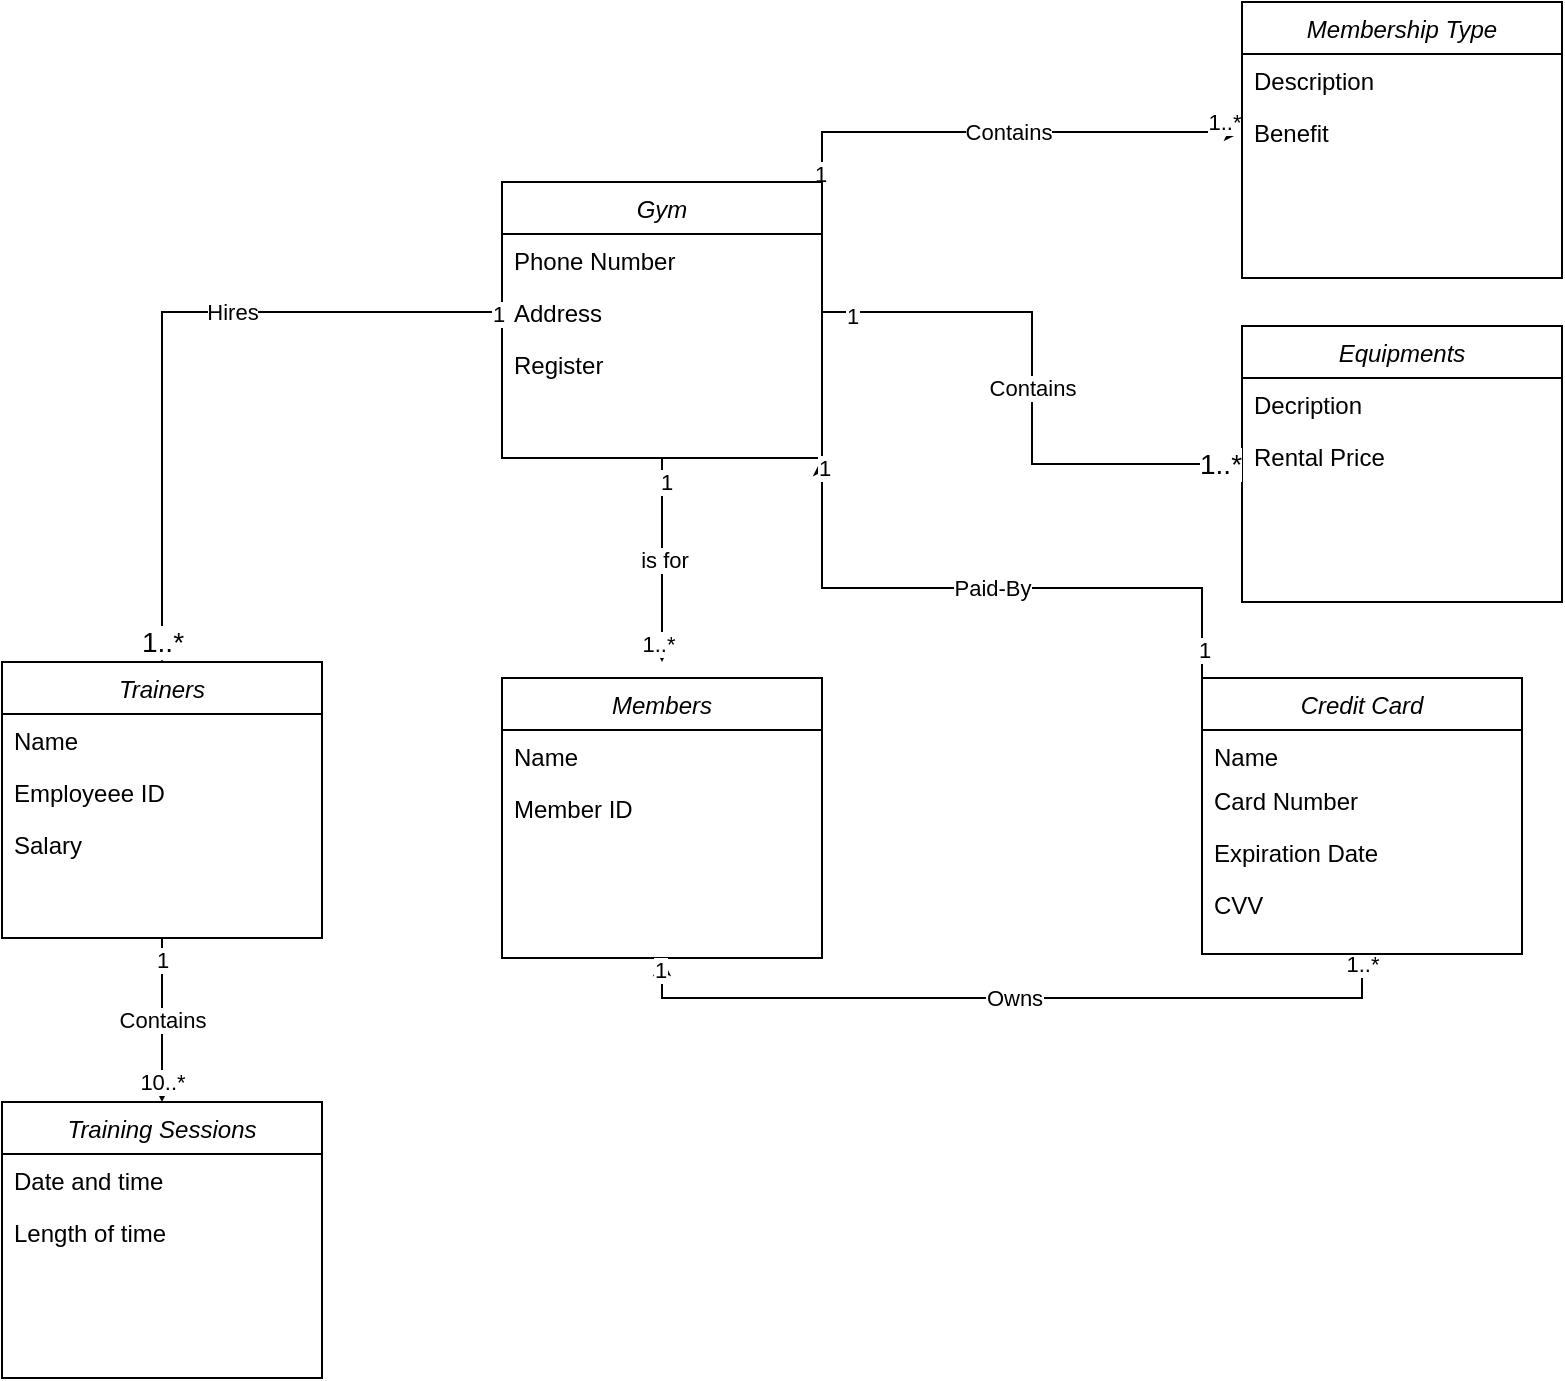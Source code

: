 <mxfile version="15.2.7" type="github">
  <diagram id="C5RBs43oDa-KdzZeNtuy" name="Page-1">
    <mxGraphModel dx="946" dy="589" grid="1" gridSize="10" guides="1" tooltips="1" connect="1" arrows="1" fold="1" page="1" pageScale="1" pageWidth="827" pageHeight="1169" math="0" shadow="0">
      <root>
        <mxCell id="WIyWlLk6GJQsqaUBKTNV-0" />
        <mxCell id="WIyWlLk6GJQsqaUBKTNV-1" parent="WIyWlLk6GJQsqaUBKTNV-0" />
        <mxCell id="be7DbY4hXKwCBgbkt0w5-7" value="is for" style="edgeStyle=orthogonalEdgeStyle;rounded=0;orthogonalLoop=1;jettySize=auto;html=1;exitX=0.5;exitY=1;exitDx=0;exitDy=0;" edge="1" parent="WIyWlLk6GJQsqaUBKTNV-1" source="zkfFHV4jXpPFQw0GAbJ--0">
          <mxGeometry relative="1" as="geometry">
            <mxPoint x="370" y="340" as="targetPoint" />
          </mxGeometry>
        </mxCell>
        <mxCell id="be7DbY4hXKwCBgbkt0w5-8" value="1..*" style="edgeLabel;html=1;align=center;verticalAlign=middle;resizable=0;points=[];" vertex="1" connectable="0" parent="be7DbY4hXKwCBgbkt0w5-7">
          <mxGeometry x="0.829" y="-2" relative="1" as="geometry">
            <mxPoint as="offset" />
          </mxGeometry>
        </mxCell>
        <mxCell id="be7DbY4hXKwCBgbkt0w5-50" value="1" style="edgeLabel;html=1;align=center;verticalAlign=middle;resizable=0;points=[];" vertex="1" connectable="0" parent="be7DbY4hXKwCBgbkt0w5-7">
          <mxGeometry x="-0.78" y="2" relative="1" as="geometry">
            <mxPoint as="offset" />
          </mxGeometry>
        </mxCell>
        <mxCell id="be7DbY4hXKwCBgbkt0w5-103" value="Contains" style="edgeStyle=orthogonalEdgeStyle;rounded=0;orthogonalLoop=1;jettySize=auto;html=1;exitX=1;exitY=0;exitDx=0;exitDy=0;entryX=0;entryY=0.5;entryDx=0;entryDy=0;" edge="1" parent="WIyWlLk6GJQsqaUBKTNV-1" source="zkfFHV4jXpPFQw0GAbJ--0" target="be7DbY4hXKwCBgbkt0w5-2">
          <mxGeometry relative="1" as="geometry" />
        </mxCell>
        <mxCell id="be7DbY4hXKwCBgbkt0w5-104" value="1" style="edgeLabel;html=1;align=center;verticalAlign=middle;resizable=0;points=[];" vertex="1" connectable="0" parent="be7DbY4hXKwCBgbkt0w5-103">
          <mxGeometry x="-0.961" y="1" relative="1" as="geometry">
            <mxPoint as="offset" />
          </mxGeometry>
        </mxCell>
        <mxCell id="be7DbY4hXKwCBgbkt0w5-106" value="1..*" style="edgeLabel;html=1;align=center;verticalAlign=middle;resizable=0;points=[];" vertex="1" connectable="0" parent="be7DbY4hXKwCBgbkt0w5-103">
          <mxGeometry x="0.937" relative="1" as="geometry">
            <mxPoint x="-2" y="-5" as="offset" />
          </mxGeometry>
        </mxCell>
        <mxCell id="zkfFHV4jXpPFQw0GAbJ--0" value="Gym" style="swimlane;fontStyle=2;align=center;verticalAlign=top;childLayout=stackLayout;horizontal=1;startSize=26;horizontalStack=0;resizeParent=1;resizeLast=0;collapsible=1;marginBottom=0;rounded=0;shadow=0;strokeWidth=1;" parent="WIyWlLk6GJQsqaUBKTNV-1" vertex="1">
          <mxGeometry x="290" y="100" width="160" height="138" as="geometry">
            <mxRectangle x="230" y="140" width="160" height="26" as="alternateBounds" />
          </mxGeometry>
        </mxCell>
        <mxCell id="zkfFHV4jXpPFQw0GAbJ--2" value="Phone Number" style="text;align=left;verticalAlign=top;spacingLeft=4;spacingRight=4;overflow=hidden;rotatable=0;points=[[0,0.5],[1,0.5]];portConstraint=eastwest;rounded=0;shadow=0;html=0;" parent="zkfFHV4jXpPFQw0GAbJ--0" vertex="1">
          <mxGeometry y="26" width="160" height="26" as="geometry" />
        </mxCell>
        <mxCell id="zkfFHV4jXpPFQw0GAbJ--3" value="Address" style="text;align=left;verticalAlign=top;spacingLeft=4;spacingRight=4;overflow=hidden;rotatable=0;points=[[0,0.5],[1,0.5]];portConstraint=eastwest;rounded=0;shadow=0;html=0;" parent="zkfFHV4jXpPFQw0GAbJ--0" vertex="1">
          <mxGeometry y="52" width="160" height="26" as="geometry" />
        </mxCell>
        <mxCell id="be7DbY4hXKwCBgbkt0w5-120" value="Register" style="text;align=left;verticalAlign=top;spacingLeft=4;spacingRight=4;overflow=hidden;rotatable=0;points=[[0,0.5],[1,0.5]];portConstraint=eastwest;rounded=0;shadow=0;html=0;" vertex="1" parent="zkfFHV4jXpPFQw0GAbJ--0">
          <mxGeometry y="78" width="160" height="26" as="geometry" />
        </mxCell>
        <mxCell id="be7DbY4hXKwCBgbkt0w5-0" value="Membership Type" style="swimlane;fontStyle=2;align=center;verticalAlign=top;childLayout=stackLayout;horizontal=1;startSize=26;horizontalStack=0;resizeParent=1;resizeLast=0;collapsible=1;marginBottom=0;rounded=0;shadow=0;strokeWidth=1;" vertex="1" parent="WIyWlLk6GJQsqaUBKTNV-1">
          <mxGeometry x="660" y="10" width="160" height="138" as="geometry">
            <mxRectangle x="230" y="140" width="160" height="26" as="alternateBounds" />
          </mxGeometry>
        </mxCell>
        <mxCell id="be7DbY4hXKwCBgbkt0w5-1" value="Description" style="text;align=left;verticalAlign=top;spacingLeft=4;spacingRight=4;overflow=hidden;rotatable=0;points=[[0,0.5],[1,0.5]];portConstraint=eastwest;rounded=0;shadow=0;html=0;" vertex="1" parent="be7DbY4hXKwCBgbkt0w5-0">
          <mxGeometry y="26" width="160" height="26" as="geometry" />
        </mxCell>
        <mxCell id="be7DbY4hXKwCBgbkt0w5-2" value="Benefit" style="text;align=left;verticalAlign=top;spacingLeft=4;spacingRight=4;overflow=hidden;rotatable=0;points=[[0,0.5],[1,0.5]];portConstraint=eastwest;rounded=0;shadow=0;html=0;" vertex="1" parent="be7DbY4hXKwCBgbkt0w5-0">
          <mxGeometry y="52" width="160" height="26" as="geometry" />
        </mxCell>
        <mxCell id="be7DbY4hXKwCBgbkt0w5-60" value="Contains" style="edgeStyle=orthogonalEdgeStyle;rounded=0;orthogonalLoop=1;jettySize=auto;html=1;exitX=0.5;exitY=1;exitDx=0;exitDy=0;entryX=0.5;entryY=0;entryDx=0;entryDy=0;" edge="1" parent="WIyWlLk6GJQsqaUBKTNV-1" source="be7DbY4hXKwCBgbkt0w5-26" target="be7DbY4hXKwCBgbkt0w5-56">
          <mxGeometry relative="1" as="geometry" />
        </mxCell>
        <mxCell id="be7DbY4hXKwCBgbkt0w5-61" value="10..*" style="edgeLabel;html=1;align=center;verticalAlign=middle;resizable=0;points=[];" vertex="1" connectable="0" parent="be7DbY4hXKwCBgbkt0w5-60">
          <mxGeometry x="0.903" y="-1" relative="1" as="geometry">
            <mxPoint x="1" y="-6" as="offset" />
          </mxGeometry>
        </mxCell>
        <mxCell id="be7DbY4hXKwCBgbkt0w5-62" value="1" style="edgeLabel;html=1;align=center;verticalAlign=middle;resizable=0;points=[];" vertex="1" connectable="0" parent="be7DbY4hXKwCBgbkt0w5-60">
          <mxGeometry x="-0.732" relative="1" as="geometry">
            <mxPoint as="offset" />
          </mxGeometry>
        </mxCell>
        <mxCell id="be7DbY4hXKwCBgbkt0w5-26" value="Trainers" style="swimlane;fontStyle=2;align=center;verticalAlign=top;childLayout=stackLayout;horizontal=1;startSize=26;horizontalStack=0;resizeParent=1;resizeLast=0;collapsible=1;marginBottom=0;rounded=0;shadow=0;strokeWidth=1;" vertex="1" parent="WIyWlLk6GJQsqaUBKTNV-1">
          <mxGeometry x="40" y="340" width="160" height="138" as="geometry">
            <mxRectangle x="230" y="140" width="160" height="26" as="alternateBounds" />
          </mxGeometry>
        </mxCell>
        <mxCell id="be7DbY4hXKwCBgbkt0w5-27" value="Name" style="text;align=left;verticalAlign=top;spacingLeft=4;spacingRight=4;overflow=hidden;rotatable=0;points=[[0,0.5],[1,0.5]];portConstraint=eastwest;rounded=0;shadow=0;html=0;" vertex="1" parent="be7DbY4hXKwCBgbkt0w5-26">
          <mxGeometry y="26" width="160" height="26" as="geometry" />
        </mxCell>
        <mxCell id="be7DbY4hXKwCBgbkt0w5-28" value="Employeee ID" style="text;align=left;verticalAlign=top;spacingLeft=4;spacingRight=4;overflow=hidden;rotatable=0;points=[[0,0.5],[1,0.5]];portConstraint=eastwest;rounded=0;shadow=0;html=0;" vertex="1" parent="be7DbY4hXKwCBgbkt0w5-26">
          <mxGeometry y="52" width="160" height="26" as="geometry" />
        </mxCell>
        <mxCell id="be7DbY4hXKwCBgbkt0w5-29" value="Salary" style="text;align=left;verticalAlign=top;spacingLeft=4;spacingRight=4;overflow=hidden;rotatable=0;points=[[0,0.5],[1,0.5]];portConstraint=eastwest;rounded=0;shadow=0;html=0;" vertex="1" parent="be7DbY4hXKwCBgbkt0w5-26">
          <mxGeometry y="78" width="160" height="26" as="geometry" />
        </mxCell>
        <mxCell id="be7DbY4hXKwCBgbkt0w5-30" value="Members" style="swimlane;fontStyle=2;align=center;verticalAlign=top;childLayout=stackLayout;horizontal=1;startSize=26;horizontalStack=0;resizeParent=1;resizeLast=0;collapsible=1;marginBottom=0;rounded=0;shadow=0;strokeWidth=1;" vertex="1" parent="WIyWlLk6GJQsqaUBKTNV-1">
          <mxGeometry x="290" y="348" width="160" height="140" as="geometry">
            <mxRectangle x="230" y="140" width="160" height="26" as="alternateBounds" />
          </mxGeometry>
        </mxCell>
        <mxCell id="be7DbY4hXKwCBgbkt0w5-31" value="Name" style="text;align=left;verticalAlign=top;spacingLeft=4;spacingRight=4;overflow=hidden;rotatable=0;points=[[0,0.5],[1,0.5]];portConstraint=eastwest;rounded=0;shadow=0;html=0;" vertex="1" parent="be7DbY4hXKwCBgbkt0w5-30">
          <mxGeometry y="26" width="160" height="26" as="geometry" />
        </mxCell>
        <mxCell id="be7DbY4hXKwCBgbkt0w5-32" value="Member ID" style="text;align=left;verticalAlign=top;spacingLeft=4;spacingRight=4;overflow=hidden;rotatable=0;points=[[0,0.5],[1,0.5]];portConstraint=eastwest;rounded=0;shadow=0;html=0;" vertex="1" parent="be7DbY4hXKwCBgbkt0w5-30">
          <mxGeometry y="52" width="160" height="26" as="geometry" />
        </mxCell>
        <mxCell id="be7DbY4hXKwCBgbkt0w5-33" style="edgeStyle=orthogonalEdgeStyle;rounded=0;orthogonalLoop=1;jettySize=auto;html=1;exitX=0;exitY=0.5;exitDx=0;exitDy=0;" edge="1" parent="WIyWlLk6GJQsqaUBKTNV-1" source="zkfFHV4jXpPFQw0GAbJ--3" target="be7DbY4hXKwCBgbkt0w5-26">
          <mxGeometry relative="1" as="geometry" />
        </mxCell>
        <mxCell id="be7DbY4hXKwCBgbkt0w5-34" value="Hires" style="edgeLabel;html=1;align=center;verticalAlign=middle;resizable=0;points=[];" vertex="1" connectable="0" parent="be7DbY4hXKwCBgbkt0w5-33">
          <mxGeometry x="-0.218" relative="1" as="geometry">
            <mxPoint as="offset" />
          </mxGeometry>
        </mxCell>
        <mxCell id="be7DbY4hXKwCBgbkt0w5-35" value="1" style="edgeLabel;html=1;align=center;verticalAlign=middle;resizable=0;points=[];" vertex="1" connectable="0" parent="be7DbY4hXKwCBgbkt0w5-33">
          <mxGeometry x="-0.988" y="1" relative="1" as="geometry">
            <mxPoint as="offset" />
          </mxGeometry>
        </mxCell>
        <mxCell id="be7DbY4hXKwCBgbkt0w5-37" value="&lt;font style=&quot;font-size: 14px&quot;&gt;1..*&lt;/font&gt;" style="edgeLabel;html=1;align=center;verticalAlign=middle;resizable=0;points=[];" vertex="1" connectable="0" parent="be7DbY4hXKwCBgbkt0w5-33">
          <mxGeometry x="0.932" y="-1" relative="1" as="geometry">
            <mxPoint x="1" y="1" as="offset" />
          </mxGeometry>
        </mxCell>
        <mxCell id="be7DbY4hXKwCBgbkt0w5-97" value="Owns" style="edgeStyle=orthogonalEdgeStyle;rounded=0;orthogonalLoop=1;jettySize=auto;html=1;exitX=0.5;exitY=1;exitDx=0;exitDy=0;entryX=0.5;entryY=1;entryDx=0;entryDy=0;" edge="1" parent="WIyWlLk6GJQsqaUBKTNV-1" source="be7DbY4hXKwCBgbkt0w5-38" target="be7DbY4hXKwCBgbkt0w5-30">
          <mxGeometry relative="1" as="geometry" />
        </mxCell>
        <mxCell id="be7DbY4hXKwCBgbkt0w5-98" value="1" style="edgeLabel;html=1;align=center;verticalAlign=middle;resizable=0;points=[];" vertex="1" connectable="0" parent="be7DbY4hXKwCBgbkt0w5-97">
          <mxGeometry x="0.969" y="1" relative="1" as="geometry">
            <mxPoint as="offset" />
          </mxGeometry>
        </mxCell>
        <mxCell id="be7DbY4hXKwCBgbkt0w5-99" value="1..*" style="edgeLabel;html=1;align=center;verticalAlign=middle;resizable=0;points=[];" vertex="1" connectable="0" parent="be7DbY4hXKwCBgbkt0w5-97">
          <mxGeometry x="-0.975" relative="1" as="geometry">
            <mxPoint as="offset" />
          </mxGeometry>
        </mxCell>
        <mxCell id="be7DbY4hXKwCBgbkt0w5-100" value="Paid-By" style="edgeStyle=orthogonalEdgeStyle;rounded=0;orthogonalLoop=1;jettySize=auto;html=1;exitX=0;exitY=0;exitDx=0;exitDy=0;entryX=1;entryY=1;entryDx=0;entryDy=0;" edge="1" parent="WIyWlLk6GJQsqaUBKTNV-1" source="be7DbY4hXKwCBgbkt0w5-38" target="zkfFHV4jXpPFQw0GAbJ--0">
          <mxGeometry relative="1" as="geometry">
            <Array as="points">
              <mxPoint x="640" y="303" />
              <mxPoint x="450" y="303" />
            </Array>
          </mxGeometry>
        </mxCell>
        <mxCell id="be7DbY4hXKwCBgbkt0w5-101" value="1" style="edgeLabel;html=1;align=center;verticalAlign=middle;resizable=0;points=[];" vertex="1" connectable="0" parent="be7DbY4hXKwCBgbkt0w5-100">
          <mxGeometry x="0.971" y="-1" relative="1" as="geometry">
            <mxPoint as="offset" />
          </mxGeometry>
        </mxCell>
        <mxCell id="be7DbY4hXKwCBgbkt0w5-102" value="1" style="edgeLabel;html=1;align=center;verticalAlign=middle;resizable=0;points=[];" vertex="1" connectable="0" parent="be7DbY4hXKwCBgbkt0w5-100">
          <mxGeometry x="-0.907" y="-1" relative="1" as="geometry">
            <mxPoint as="offset" />
          </mxGeometry>
        </mxCell>
        <mxCell id="be7DbY4hXKwCBgbkt0w5-38" value="Credit Card" style="swimlane;fontStyle=2;align=center;verticalAlign=top;childLayout=stackLayout;horizontal=1;startSize=26;horizontalStack=0;resizeParent=1;resizeLast=0;collapsible=1;marginBottom=0;rounded=0;shadow=0;strokeWidth=1;" vertex="1" parent="WIyWlLk6GJQsqaUBKTNV-1">
          <mxGeometry x="640" y="348" width="160" height="138" as="geometry">
            <mxRectangle x="230" y="140" width="160" height="26" as="alternateBounds" />
          </mxGeometry>
        </mxCell>
        <mxCell id="be7DbY4hXKwCBgbkt0w5-39" value="Name" style="text;align=left;verticalAlign=top;spacingLeft=4;spacingRight=4;overflow=hidden;rotatable=0;points=[[0,0.5],[1,0.5]];portConstraint=eastwest;rounded=0;shadow=0;html=0;" vertex="1" parent="be7DbY4hXKwCBgbkt0w5-38">
          <mxGeometry y="26" width="160" height="22" as="geometry" />
        </mxCell>
        <mxCell id="be7DbY4hXKwCBgbkt0w5-40" value="Card Number" style="text;align=left;verticalAlign=top;spacingLeft=4;spacingRight=4;overflow=hidden;rotatable=0;points=[[0,0.5],[1,0.5]];portConstraint=eastwest;rounded=0;shadow=0;html=0;" vertex="1" parent="be7DbY4hXKwCBgbkt0w5-38">
          <mxGeometry y="48" width="160" height="26" as="geometry" />
        </mxCell>
        <mxCell id="be7DbY4hXKwCBgbkt0w5-41" value="Expiration Date" style="text;align=left;verticalAlign=top;spacingLeft=4;spacingRight=4;overflow=hidden;rotatable=0;points=[[0,0.5],[1,0.5]];portConstraint=eastwest;rounded=0;shadow=0;html=0;" vertex="1" parent="be7DbY4hXKwCBgbkt0w5-38">
          <mxGeometry y="74" width="160" height="26" as="geometry" />
        </mxCell>
        <mxCell id="be7DbY4hXKwCBgbkt0w5-42" value="CVV" style="text;align=left;verticalAlign=top;spacingLeft=4;spacingRight=4;overflow=hidden;rotatable=0;points=[[0,0.5],[1,0.5]];portConstraint=eastwest;rounded=0;shadow=0;html=0;" vertex="1" parent="be7DbY4hXKwCBgbkt0w5-38">
          <mxGeometry y="100" width="160" height="26" as="geometry" />
        </mxCell>
        <mxCell id="be7DbY4hXKwCBgbkt0w5-56" value="Training Sessions" style="swimlane;fontStyle=2;align=center;verticalAlign=top;childLayout=stackLayout;horizontal=1;startSize=26;horizontalStack=0;resizeParent=1;resizeLast=0;collapsible=1;marginBottom=0;rounded=0;shadow=0;strokeWidth=1;" vertex="1" parent="WIyWlLk6GJQsqaUBKTNV-1">
          <mxGeometry x="40" y="560" width="160" height="138" as="geometry">
            <mxRectangle x="230" y="140" width="160" height="26" as="alternateBounds" />
          </mxGeometry>
        </mxCell>
        <mxCell id="be7DbY4hXKwCBgbkt0w5-57" value="Date and time" style="text;align=left;verticalAlign=top;spacingLeft=4;spacingRight=4;overflow=hidden;rotatable=0;points=[[0,0.5],[1,0.5]];portConstraint=eastwest;rounded=0;shadow=0;html=0;" vertex="1" parent="be7DbY4hXKwCBgbkt0w5-56">
          <mxGeometry y="26" width="160" height="26" as="geometry" />
        </mxCell>
        <mxCell id="be7DbY4hXKwCBgbkt0w5-58" value="Length of time" style="text;align=left;verticalAlign=top;spacingLeft=4;spacingRight=4;overflow=hidden;rotatable=0;points=[[0,0.5],[1,0.5]];portConstraint=eastwest;rounded=0;shadow=0;html=0;" vertex="1" parent="be7DbY4hXKwCBgbkt0w5-56">
          <mxGeometry y="52" width="160" height="26" as="geometry" />
        </mxCell>
        <mxCell id="be7DbY4hXKwCBgbkt0w5-70" value="Equipments" style="swimlane;fontStyle=2;align=center;verticalAlign=top;childLayout=stackLayout;horizontal=1;startSize=26;horizontalStack=0;resizeParent=1;resizeLast=0;collapsible=1;marginBottom=0;rounded=0;shadow=0;strokeWidth=1;" vertex="1" parent="WIyWlLk6GJQsqaUBKTNV-1">
          <mxGeometry x="660" y="172" width="160" height="138" as="geometry">
            <mxRectangle x="230" y="140" width="160" height="26" as="alternateBounds" />
          </mxGeometry>
        </mxCell>
        <mxCell id="be7DbY4hXKwCBgbkt0w5-71" value="Decription" style="text;align=left;verticalAlign=top;spacingLeft=4;spacingRight=4;overflow=hidden;rotatable=0;points=[[0,0.5],[1,0.5]];portConstraint=eastwest;rounded=0;shadow=0;html=0;" vertex="1" parent="be7DbY4hXKwCBgbkt0w5-70">
          <mxGeometry y="26" width="160" height="26" as="geometry" />
        </mxCell>
        <mxCell id="be7DbY4hXKwCBgbkt0w5-72" value="Rental Price" style="text;align=left;verticalAlign=top;spacingLeft=4;spacingRight=4;overflow=hidden;rotatable=0;points=[[0,0.5],[1,0.5]];portConstraint=eastwest;rounded=0;shadow=0;html=0;" vertex="1" parent="be7DbY4hXKwCBgbkt0w5-70">
          <mxGeometry y="52" width="160" height="26" as="geometry" />
        </mxCell>
        <mxCell id="be7DbY4hXKwCBgbkt0w5-74" value="Contains" style="edgeStyle=orthogonalEdgeStyle;rounded=0;orthogonalLoop=1;jettySize=auto;html=1;exitX=1;exitY=0.5;exitDx=0;exitDy=0;" edge="1" parent="WIyWlLk6GJQsqaUBKTNV-1" source="zkfFHV4jXpPFQw0GAbJ--3" target="be7DbY4hXKwCBgbkt0w5-70">
          <mxGeometry relative="1" as="geometry" />
        </mxCell>
        <mxCell id="be7DbY4hXKwCBgbkt0w5-75" value="1" style="edgeLabel;html=1;align=center;verticalAlign=middle;resizable=0;points=[];" vertex="1" connectable="0" parent="be7DbY4hXKwCBgbkt0w5-74">
          <mxGeometry x="-0.898" y="-2" relative="1" as="geometry">
            <mxPoint as="offset" />
          </mxGeometry>
        </mxCell>
        <mxCell id="be7DbY4hXKwCBgbkt0w5-76" value="&lt;font style=&quot;font-size: 14px&quot;&gt;1..*&lt;/font&gt;" style="edgeLabel;html=1;align=center;verticalAlign=middle;resizable=0;points=[];" vertex="1" connectable="0" parent="be7DbY4hXKwCBgbkt0w5-74">
          <mxGeometry x="0.945" relative="1" as="geometry">
            <mxPoint x="-3" as="offset" />
          </mxGeometry>
        </mxCell>
      </root>
    </mxGraphModel>
  </diagram>
</mxfile>
